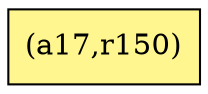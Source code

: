 digraph G {
rankdir=BT;ranksep="2.0";
"(a17,r150)" [shape=record,fillcolor=khaki1,style=filled,label="{(a17,r150)}"];
}
